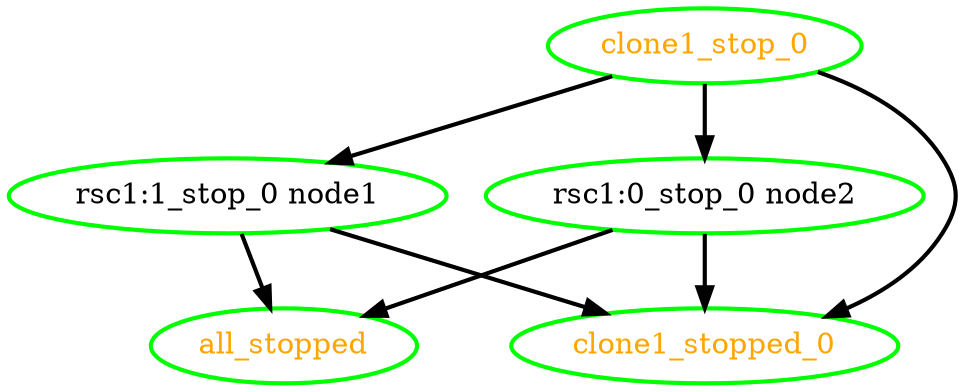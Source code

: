 digraph "g" {
"all_stopped" [ style=bold color="green" fontcolor="orange"]
"clone1_stop_0" -> "clone1_stopped_0" [ style = bold]
"clone1_stop_0" -> "rsc1:0_stop_0 node2" [ style = bold]
"clone1_stop_0" -> "rsc1:1_stop_0 node1" [ style = bold]
"clone1_stop_0" [ style=bold color="green" fontcolor="orange"]
"clone1_stopped_0" [ style=bold color="green" fontcolor="orange"]
"rsc1:0_stop_0 node2" -> "all_stopped" [ style = bold]
"rsc1:0_stop_0 node2" -> "clone1_stopped_0" [ style = bold]
"rsc1:0_stop_0 node2" [ style=bold color="green" fontcolor="black"]
"rsc1:1_stop_0 node1" -> "all_stopped" [ style = bold]
"rsc1:1_stop_0 node1" -> "clone1_stopped_0" [ style = bold]
"rsc1:1_stop_0 node1" [ style=bold color="green" fontcolor="black"]
}
